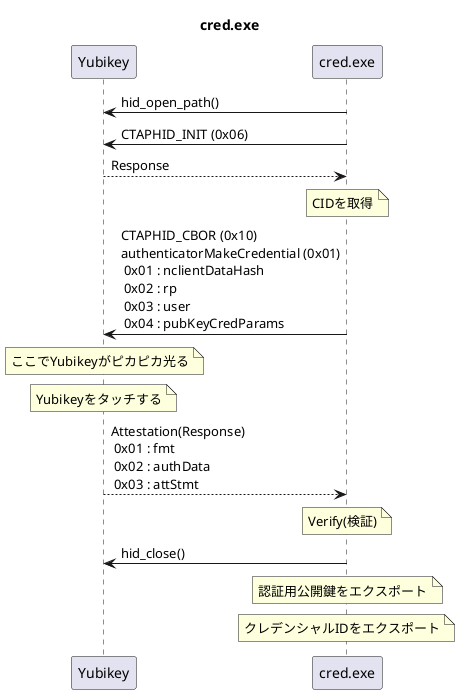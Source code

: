 @startuml
title cred.exe
'hide footbox

participant "Yubikey" as Yubikey
participant "cred.exe" as cred.exe

cred.exe -> Yubikey: hid_open_path()
cred.exe -> Yubikey: CTAPHID_INIT (0x06)
cred.exe <-- Yubikey: Response
note over cred.exe:CIDを取得
cred.exe -> Yubikey: CTAPHID_CBOR (0x10)\nauthenticatorMakeCredential (0x01)\n 0x01 : nclientDataHash\n 0x02 : rp\n 0x03 : user\n 0x04 : pubKeyCredParams

note over Yubikey:ここでYubikeyがピカピカ光る
note over Yubikey:Yubikeyをタッチする

cred.exe <-- Yubikey: Attestation(Response)\n 0x01 : fmt\n 0x02 : authData\n 0x03 : attStmt
note over cred.exe:Verify(検証)
cred.exe -> Yubikey: hid_close()

note over cred.exe:認証用公開鍵をエクスポート
note over cred.exe:クレデンシャルIDをエクスポート

@enduml
